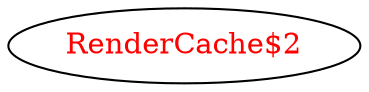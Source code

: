 digraph dependencyGraph {
 concentrate=true;
 ranksep="2.0";
 rankdir="LR"; 
 splines="ortho";
"RenderCache$2" [fontcolor="red"];
}
